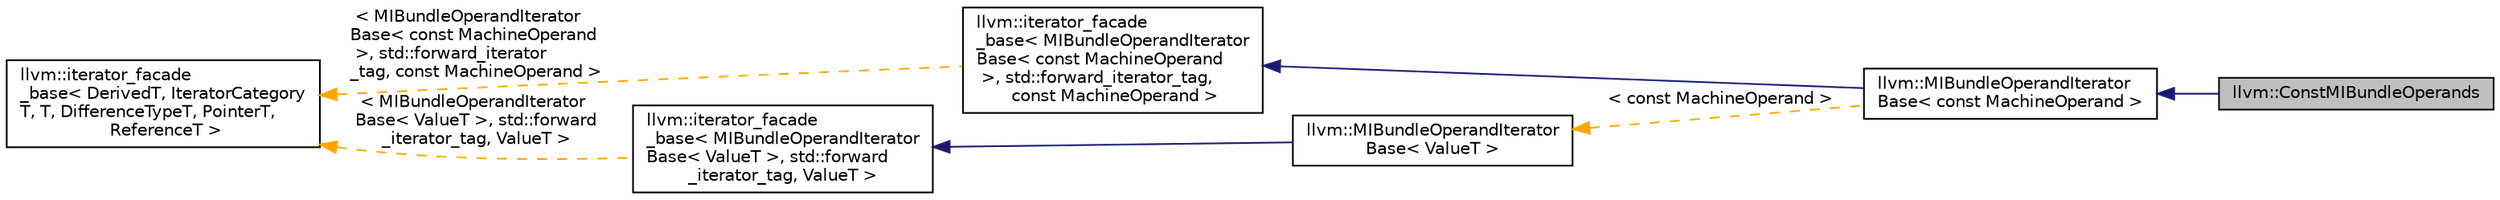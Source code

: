 digraph "llvm::ConstMIBundleOperands"
{
 // LATEX_PDF_SIZE
  bgcolor="transparent";
  edge [fontname="Helvetica",fontsize="10",labelfontname="Helvetica",labelfontsize="10"];
  node [fontname="Helvetica",fontsize="10",shape=record];
  rankdir="LR";
  Node1 [label="llvm::ConstMIBundleOperands",height=0.2,width=0.4,color="black", fillcolor="grey75", style="filled", fontcolor="black",tooltip="ConstMIBundleOperands - Iterate over all operands in a const bundle of machine instructions."];
  Node2 -> Node1 [dir="back",color="midnightblue",fontsize="10",style="solid",fontname="Helvetica"];
  Node2 [label="llvm::MIBundleOperandIterator\lBase\< const MachineOperand \>",height=0.2,width=0.4,color="black",URL="$classllvm_1_1MIBundleOperandIteratorBase.html",tooltip=" "];
  Node3 -> Node2 [dir="back",color="midnightblue",fontsize="10",style="solid",fontname="Helvetica"];
  Node3 [label="llvm::iterator_facade\l_base\< MIBundleOperandIterator\lBase\< const MachineOperand\l \>, std::forward_iterator_tag,\l const MachineOperand \>",height=0.2,width=0.4,color="black",URL="$classllvm_1_1iterator__facade__base.html",tooltip=" "];
  Node4 -> Node3 [dir="back",color="orange",fontsize="10",style="dashed",label=" \< MIBundleOperandIterator\lBase\< const MachineOperand\l \>, std::forward_iterator\l_tag, const MachineOperand \>" ,fontname="Helvetica"];
  Node4 [label="llvm::iterator_facade\l_base\< DerivedT, IteratorCategory\lT, T, DifferenceTypeT, PointerT,\l ReferenceT \>",height=0.2,width=0.4,color="black",URL="$classllvm_1_1iterator__facade__base.html",tooltip="CRTP base class which implements the entire standard iterator facade in terms of a minimal subset of ..."];
  Node5 -> Node2 [dir="back",color="orange",fontsize="10",style="dashed",label=" \< const MachineOperand \>" ,fontname="Helvetica"];
  Node5 [label="llvm::MIBundleOperandIterator\lBase\< ValueT \>",height=0.2,width=0.4,color="black",URL="$classllvm_1_1MIBundleOperandIteratorBase.html",tooltip="MIBundleOperandIteratorBase - Iterator that visits all operands in a bundle of MachineInstrs."];
  Node6 -> Node5 [dir="back",color="midnightblue",fontsize="10",style="solid",fontname="Helvetica"];
  Node6 [label="llvm::iterator_facade\l_base\< MIBundleOperandIterator\lBase\< ValueT \>, std::forward\l_iterator_tag, ValueT \>",height=0.2,width=0.4,color="black",URL="$classllvm_1_1iterator__facade__base.html",tooltip=" "];
  Node4 -> Node6 [dir="back",color="orange",fontsize="10",style="dashed",label=" \< MIBundleOperandIterator\lBase\< ValueT \>, std::forward\l_iterator_tag, ValueT \>" ,fontname="Helvetica"];
}
